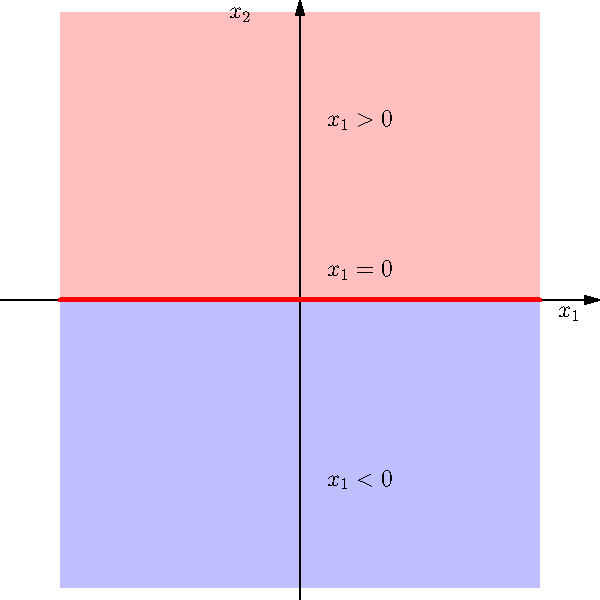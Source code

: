 size(300, 300);

fill((0.1,0.5)--(0.9,0.5)--(0.9, 0.98)--(0.1, 0.98)--cycle, palered);
fill((0.1,0.5)--(0.9,0.5)--(0.9, 0.02)--(0.1, 0.02)--cycle, paleblue);

draw((0,0.5)--(1,0.5), Arrow);
label("$x_1$", (0.95,0.5), S);

draw((0.5,0)--(0.5,1), Arrow);
label("$x_2$", (0.4,1), S);

draw((0.1,0.5)--(0.9,0.5), red+linewidth(2));
label("$x_1 = 0$", (0.6, 0.55));
label("$x_1 > 0$", (0.6, 0.8));
label("$x_1 < 0$", (0.6, 0.2));


